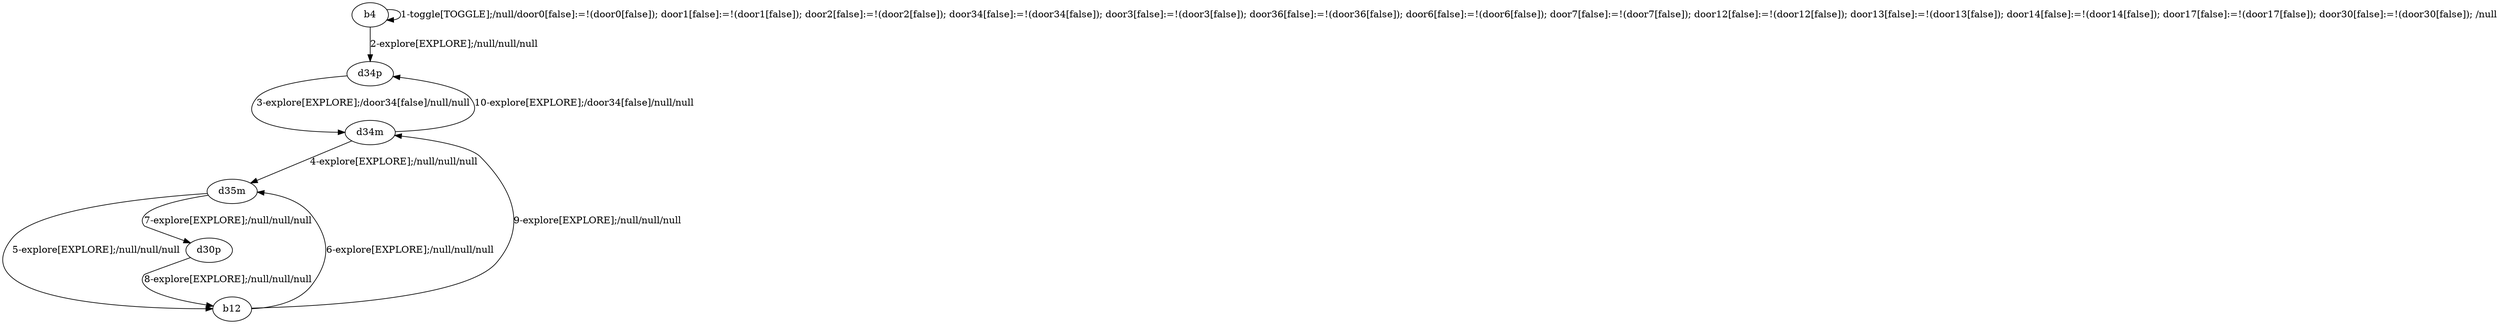 # Total number of goals covered by this test: 2
# b12 --> d35m
# d35m --> d30p

digraph g {
"b4" -> "b4" [label = "1-toggle[TOGGLE];/null/door0[false]:=!(door0[false]); door1[false]:=!(door1[false]); door2[false]:=!(door2[false]); door34[false]:=!(door34[false]); door3[false]:=!(door3[false]); door36[false]:=!(door36[false]); door6[false]:=!(door6[false]); door7[false]:=!(door7[false]); door12[false]:=!(door12[false]); door13[false]:=!(door13[false]); door14[false]:=!(door14[false]); door17[false]:=!(door17[false]); door30[false]:=!(door30[false]); /null"];
"b4" -> "d34p" [label = "2-explore[EXPLORE];/null/null/null"];
"d34p" -> "d34m" [label = "3-explore[EXPLORE];/door34[false]/null/null"];
"d34m" -> "d35m" [label = "4-explore[EXPLORE];/null/null/null"];
"d35m" -> "b12" [label = "5-explore[EXPLORE];/null/null/null"];
"b12" -> "d35m" [label = "6-explore[EXPLORE];/null/null/null"];
"d35m" -> "d30p" [label = "7-explore[EXPLORE];/null/null/null"];
"d30p" -> "b12" [label = "8-explore[EXPLORE];/null/null/null"];
"b12" -> "d34m" [label = "9-explore[EXPLORE];/null/null/null"];
"d34m" -> "d34p" [label = "10-explore[EXPLORE];/door34[false]/null/null"];
}